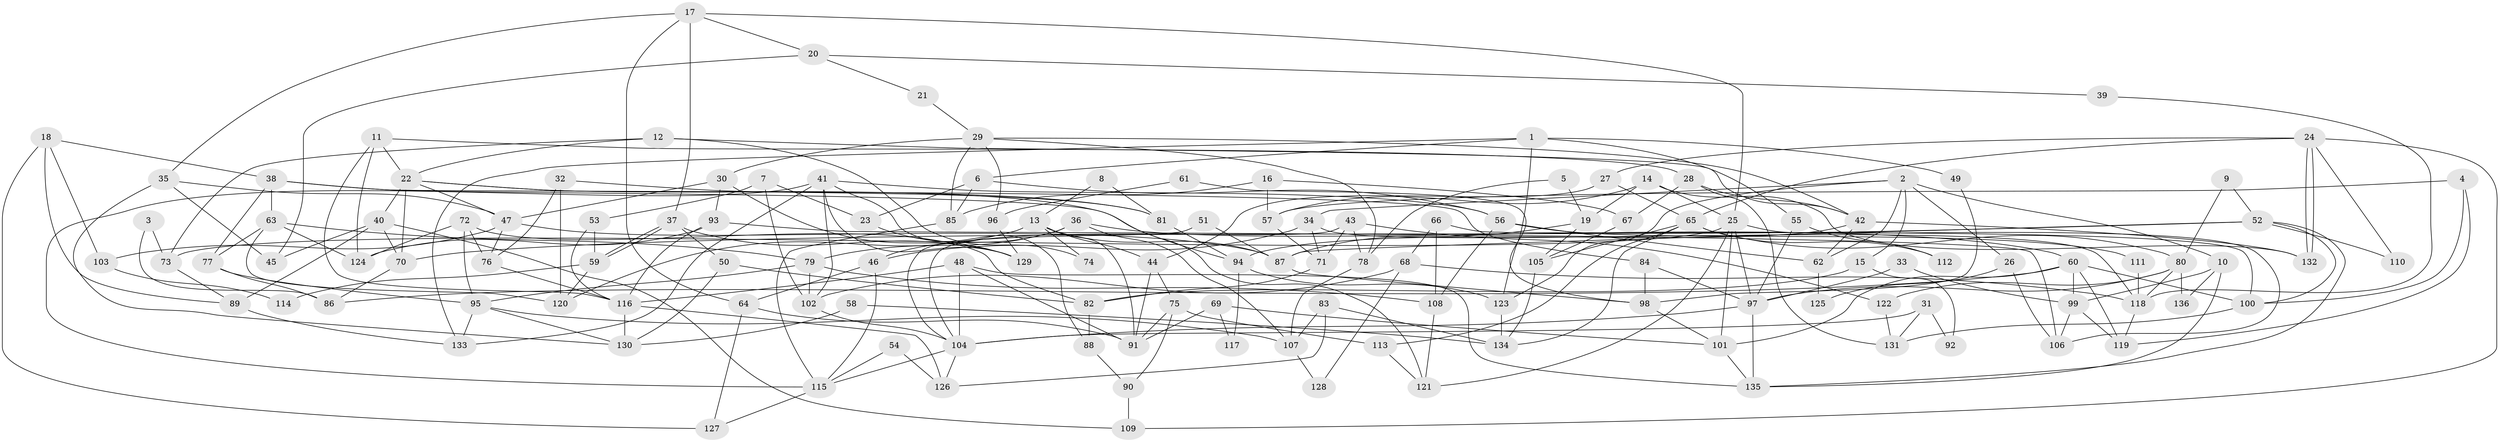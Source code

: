// coarse degree distribution, {9: 0.058823529411764705, 6: 0.17647058823529413, 5: 0.14705882352941177, 11: 0.014705882352941176, 4: 0.11764705882352941, 3: 0.17647058823529413, 8: 0.07352941176470588, 2: 0.14705882352941177, 16: 0.014705882352941176, 12: 0.014705882352941176, 13: 0.014705882352941176, 7: 0.029411764705882353, 10: 0.014705882352941176}
// Generated by graph-tools (version 1.1) at 2025/50/03/04/25 22:50:53]
// undirected, 136 vertices, 272 edges
graph export_dot {
  node [color=gray90,style=filled];
  1;
  2;
  3;
  4;
  5;
  6;
  7;
  8;
  9;
  10;
  11;
  12;
  13;
  14;
  15;
  16;
  17;
  18;
  19;
  20;
  21;
  22;
  23;
  24;
  25;
  26;
  27;
  28;
  29;
  30;
  31;
  32;
  33;
  34;
  35;
  36;
  37;
  38;
  39;
  40;
  41;
  42;
  43;
  44;
  45;
  46;
  47;
  48;
  49;
  50;
  51;
  52;
  53;
  54;
  55;
  56;
  57;
  58;
  59;
  60;
  61;
  62;
  63;
  64;
  65;
  66;
  67;
  68;
  69;
  70;
  71;
  72;
  73;
  74;
  75;
  76;
  77;
  78;
  79;
  80;
  81;
  82;
  83;
  84;
  85;
  86;
  87;
  88;
  89;
  90;
  91;
  92;
  93;
  94;
  95;
  96;
  97;
  98;
  99;
  100;
  101;
  102;
  103;
  104;
  105;
  106;
  107;
  108;
  109;
  110;
  111;
  112;
  113;
  114;
  115;
  116;
  117;
  118;
  119;
  120;
  121;
  122;
  123;
  124;
  125;
  126;
  127;
  128;
  129;
  130;
  131;
  132;
  133;
  134;
  135;
  136;
  1 -- 123;
  1 -- 6;
  1 -- 49;
  1 -- 55;
  1 -- 133;
  2 -- 123;
  2 -- 62;
  2 -- 10;
  2 -- 15;
  2 -- 26;
  2 -- 34;
  3 -- 73;
  3 -- 86;
  4 -- 57;
  4 -- 119;
  4 -- 100;
  5 -- 19;
  5 -- 78;
  6 -- 56;
  6 -- 85;
  6 -- 23;
  7 -- 53;
  7 -- 102;
  7 -- 23;
  8 -- 81;
  8 -- 13;
  9 -- 52;
  9 -- 80;
  10 -- 135;
  10 -- 99;
  10 -- 136;
  11 -- 124;
  11 -- 22;
  11 -- 28;
  11 -- 116;
  12 -- 73;
  12 -- 42;
  12 -- 22;
  12 -- 74;
  13 -- 44;
  13 -- 87;
  13 -- 74;
  13 -- 91;
  13 -- 120;
  14 -- 25;
  14 -- 132;
  14 -- 19;
  14 -- 57;
  15 -- 82;
  15 -- 92;
  16 -- 85;
  16 -- 57;
  16 -- 67;
  17 -- 25;
  17 -- 37;
  17 -- 20;
  17 -- 35;
  17 -- 64;
  18 -- 89;
  18 -- 127;
  18 -- 38;
  18 -- 103;
  19 -- 87;
  19 -- 105;
  20 -- 45;
  20 -- 21;
  20 -- 39;
  21 -- 29;
  22 -- 121;
  22 -- 40;
  22 -- 47;
  22 -- 70;
  22 -- 81;
  23 -- 129;
  24 -- 132;
  24 -- 132;
  24 -- 27;
  24 -- 65;
  24 -- 109;
  24 -- 110;
  25 -- 106;
  25 -- 101;
  25 -- 73;
  25 -- 97;
  25 -- 121;
  26 -- 106;
  26 -- 125;
  27 -- 65;
  27 -- 44;
  28 -- 67;
  28 -- 42;
  28 -- 131;
  29 -- 42;
  29 -- 30;
  29 -- 78;
  29 -- 85;
  29 -- 96;
  30 -- 47;
  30 -- 129;
  30 -- 93;
  31 -- 104;
  31 -- 131;
  31 -- 92;
  32 -- 120;
  32 -- 76;
  32 -- 81;
  33 -- 97;
  33 -- 99;
  34 -- 46;
  34 -- 71;
  34 -- 118;
  35 -- 47;
  35 -- 45;
  35 -- 130;
  36 -- 79;
  36 -- 60;
  36 -- 46;
  36 -- 107;
  37 -- 129;
  37 -- 59;
  37 -- 59;
  37 -- 50;
  38 -- 77;
  38 -- 63;
  38 -- 84;
  38 -- 94;
  39 -- 118;
  40 -- 70;
  40 -- 45;
  40 -- 89;
  40 -- 109;
  41 -- 102;
  41 -- 115;
  41 -- 56;
  41 -- 88;
  41 -- 129;
  41 -- 133;
  42 -- 94;
  42 -- 62;
  42 -- 132;
  43 -- 104;
  43 -- 78;
  43 -- 71;
  43 -- 122;
  44 -- 75;
  44 -- 91;
  46 -- 64;
  46 -- 115;
  47 -- 76;
  47 -- 87;
  47 -- 103;
  48 -- 116;
  48 -- 135;
  48 -- 91;
  48 -- 104;
  49 -- 98;
  50 -- 82;
  50 -- 130;
  51 -- 87;
  51 -- 104;
  52 -- 135;
  52 -- 100;
  52 -- 70;
  52 -- 87;
  52 -- 110;
  53 -- 59;
  53 -- 116;
  54 -- 115;
  54 -- 126;
  55 -- 97;
  55 -- 112;
  56 -- 108;
  56 -- 62;
  56 -- 111;
  57 -- 71;
  58 -- 130;
  58 -- 134;
  59 -- 120;
  59 -- 114;
  60 -- 86;
  60 -- 100;
  60 -- 99;
  60 -- 101;
  60 -- 119;
  61 -- 98;
  61 -- 96;
  62 -- 125;
  63 -- 124;
  63 -- 77;
  63 -- 79;
  63 -- 120;
  64 -- 91;
  64 -- 127;
  65 -- 134;
  65 -- 80;
  65 -- 105;
  65 -- 112;
  65 -- 113;
  66 -- 100;
  66 -- 68;
  66 -- 108;
  67 -- 105;
  68 -- 102;
  68 -- 118;
  68 -- 128;
  69 -- 101;
  69 -- 91;
  69 -- 117;
  70 -- 86;
  71 -- 82;
  72 -- 82;
  72 -- 95;
  72 -- 76;
  72 -- 124;
  73 -- 89;
  75 -- 91;
  75 -- 113;
  75 -- 90;
  76 -- 116;
  77 -- 95;
  77 -- 86;
  78 -- 107;
  79 -- 95;
  79 -- 102;
  79 -- 108;
  80 -- 118;
  80 -- 97;
  80 -- 122;
  80 -- 136;
  81 -- 94;
  82 -- 88;
  83 -- 107;
  83 -- 126;
  83 -- 134;
  84 -- 97;
  84 -- 98;
  85 -- 115;
  87 -- 98;
  88 -- 90;
  89 -- 133;
  90 -- 109;
  93 -- 116;
  93 -- 106;
  93 -- 124;
  94 -- 117;
  94 -- 123;
  95 -- 133;
  95 -- 130;
  95 -- 107;
  96 -- 129;
  97 -- 104;
  97 -- 135;
  98 -- 101;
  99 -- 106;
  99 -- 119;
  100 -- 131;
  101 -- 135;
  102 -- 104;
  103 -- 114;
  104 -- 115;
  104 -- 126;
  105 -- 134;
  107 -- 128;
  108 -- 121;
  111 -- 118;
  113 -- 121;
  115 -- 127;
  116 -- 130;
  116 -- 126;
  118 -- 119;
  122 -- 131;
  123 -- 134;
}
